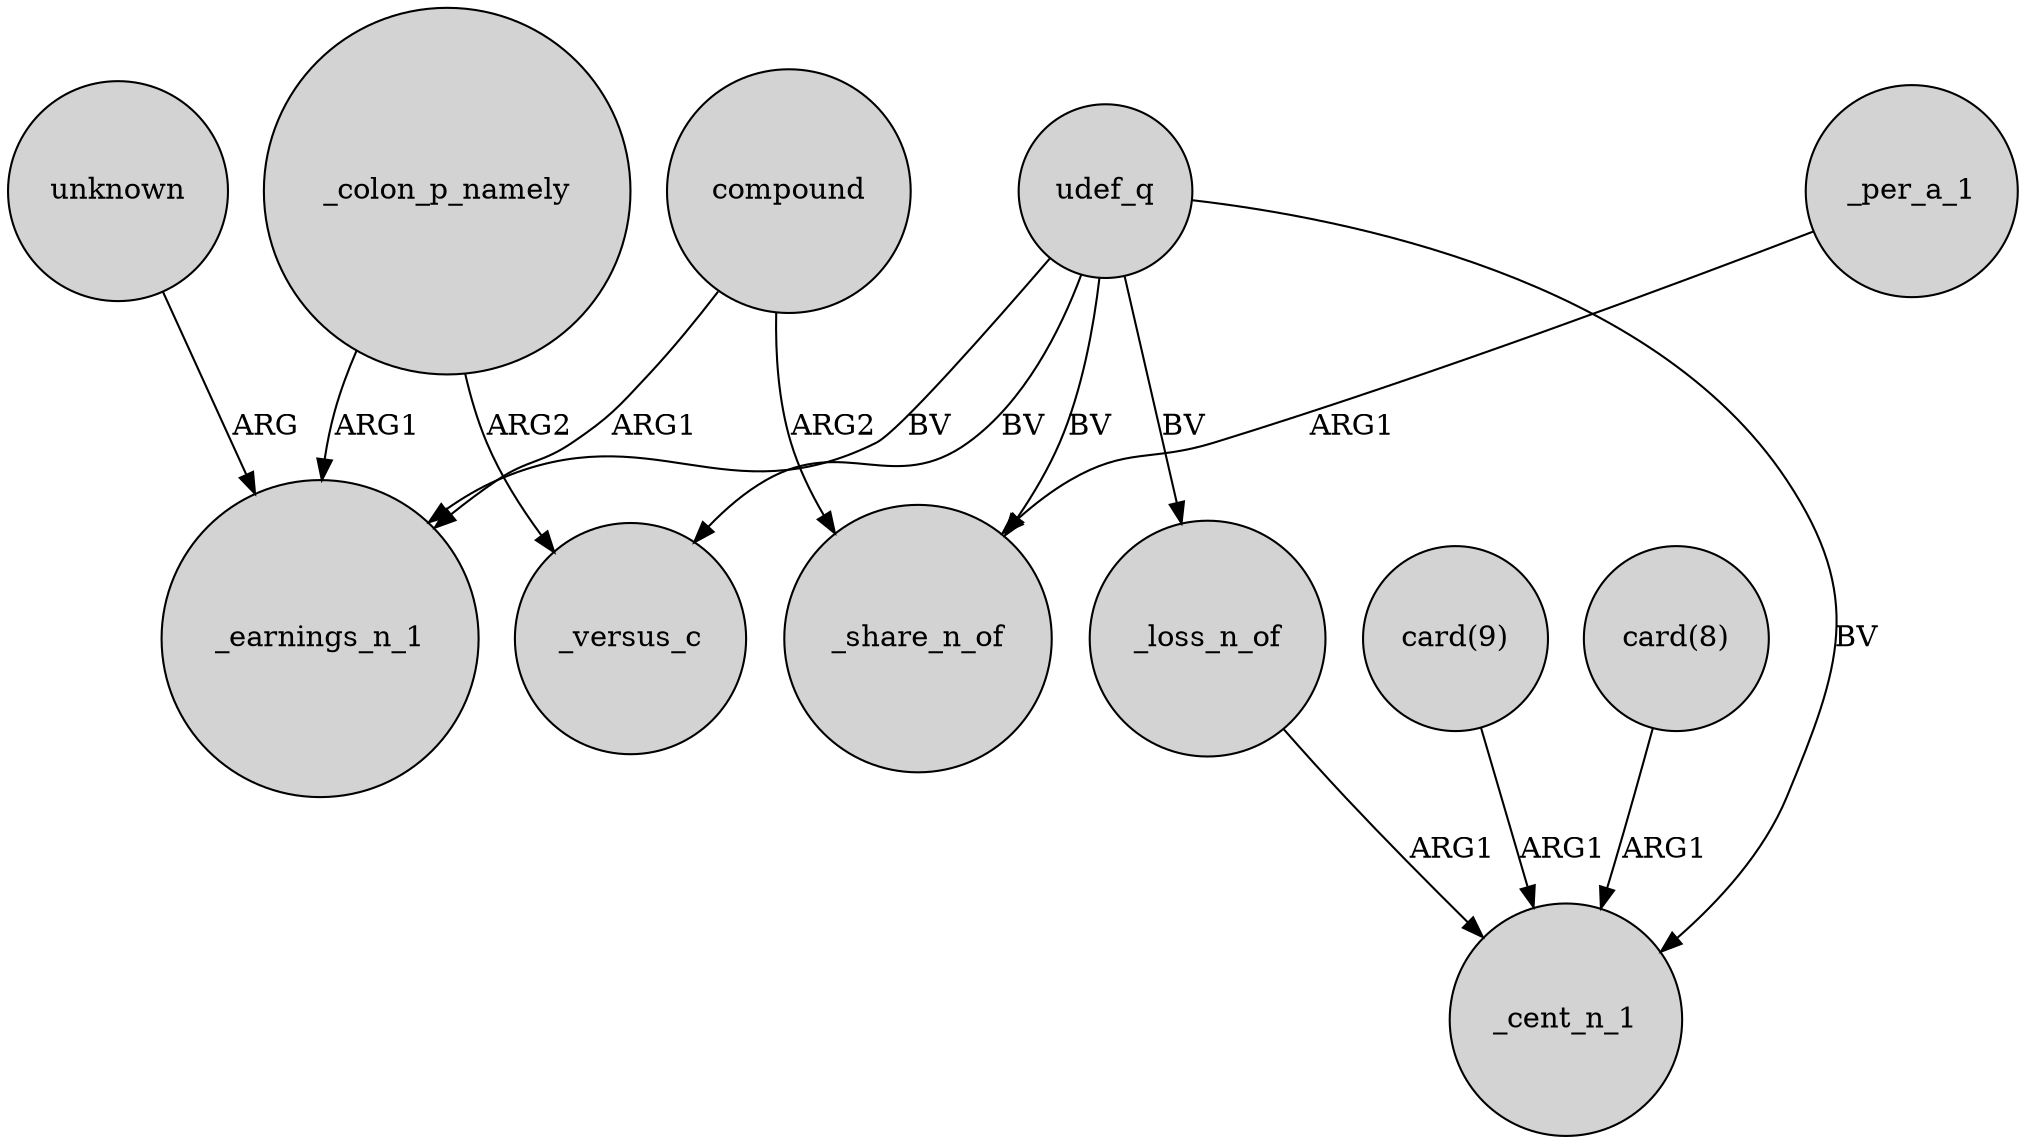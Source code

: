 digraph {
	node [shape=circle style=filled]
	_colon_p_namely -> _earnings_n_1 [label=ARG1]
	_loss_n_of -> _cent_n_1 [label=ARG1]
	compound -> _earnings_n_1 [label=ARG1]
	_per_a_1 -> _share_n_of [label=ARG1]
	udef_q -> _versus_c [label=BV]
	_colon_p_namely -> _versus_c [label=ARG2]
	"card(9)" -> _cent_n_1 [label=ARG1]
	compound -> _share_n_of [label=ARG2]
	"card(8)" -> _cent_n_1 [label=ARG1]
	udef_q -> _cent_n_1 [label=BV]
	udef_q -> _loss_n_of [label=BV]
	udef_q -> _share_n_of [label=BV]
	unknown -> _earnings_n_1 [label=ARG]
	udef_q -> _earnings_n_1 [label=BV]
}
